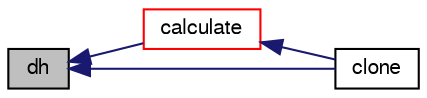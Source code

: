 digraph "dh"
{
  bgcolor="transparent";
  edge [fontname="FreeSans",fontsize="10",labelfontname="FreeSans",labelfontsize="10"];
  node [fontname="FreeSans",fontsize="10",shape=record];
  rankdir="LR";
  Node254 [label="dh",height=0.2,width=0.4,color="black", fillcolor="grey75", style="filled", fontcolor="black"];
  Node254 -> Node255 [dir="back",color="midnightblue",fontsize="10",style="solid",fontname="FreeSans"];
  Node255 [label="calculate",height=0.2,width=0.4,color="red",URL="$a24314.html#a031f0e209049424f72315c7da79fb3b7",tooltip="Update model. "];
  Node255 -> Node256 [dir="back",color="midnightblue",fontsize="10",style="solid",fontname="FreeSans"];
  Node256 [label="clone",height=0.2,width=0.4,color="black",URL="$a24314.html#a6d7553cfba31357b94c3905bdc0bf58c",tooltip="Construct and return a clone. "];
  Node254 -> Node256 [dir="back",color="midnightblue",fontsize="10",style="solid",fontname="FreeSans"];
}
